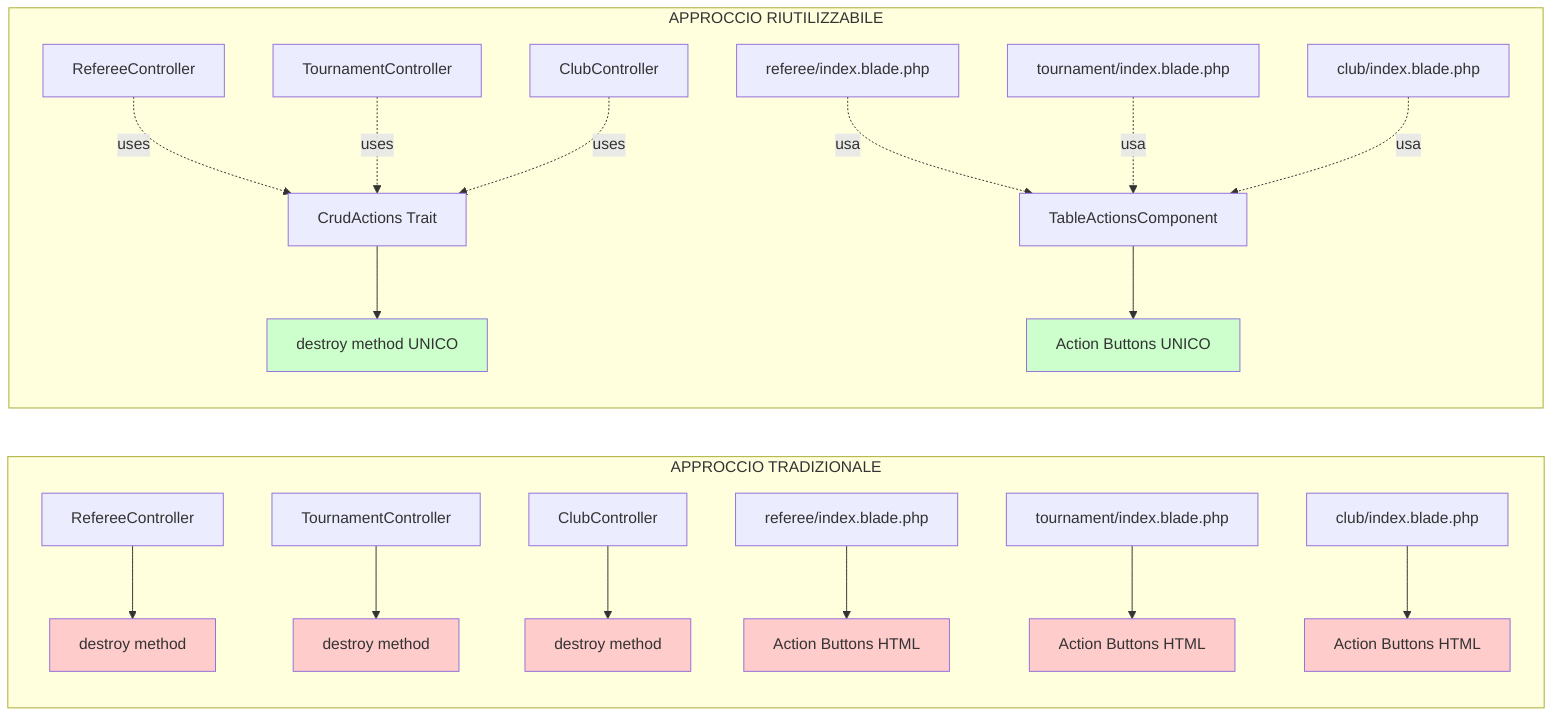 graph LR
    subgraph "APPROCCIO TRADIZIONALE"
        A1[RefereeController] --> A2[destroy method]
        A3[TournamentController] --> A4[destroy method]
        A5[ClubController] --> A6[destroy method]
        
        A7[referee/index.blade.php] --> A8[Action Buttons HTML]
        A9[tournament/index.blade.php] --> A10[Action Buttons HTML]
        A11[club/index.blade.php] --> A12[Action Buttons HTML]
    end
    
    subgraph "APPROCCIO RIUTILIZZABILE"
        B1[CrudActions Trait] --> B2[destroy method UNICO]
        B3[RefereeController] -.->|uses| B1
        B4[TournamentController] -.->|uses| B1
        B5[ClubController] -.->|uses| B1
        
        B6[TableActionsComponent] --> B7[Action Buttons UNICO]
        B8[referee/index.blade.php] -.->|usa| B6
        B9[tournament/index.blade.php] -.->|usa| B6
        B10[club/index.blade.php] -.->|usa| B6
    end
    
    style A2 fill:#ffcccc
    style A4 fill:#ffcccc
    style A6 fill:#ffcccc
    style A8 fill:#ffcccc
    style A10 fill:#ffcccc
    style A12 fill:#ffcccc
    
    style B2 fill:#ccffcc
    style B7 fill:#ccffcc